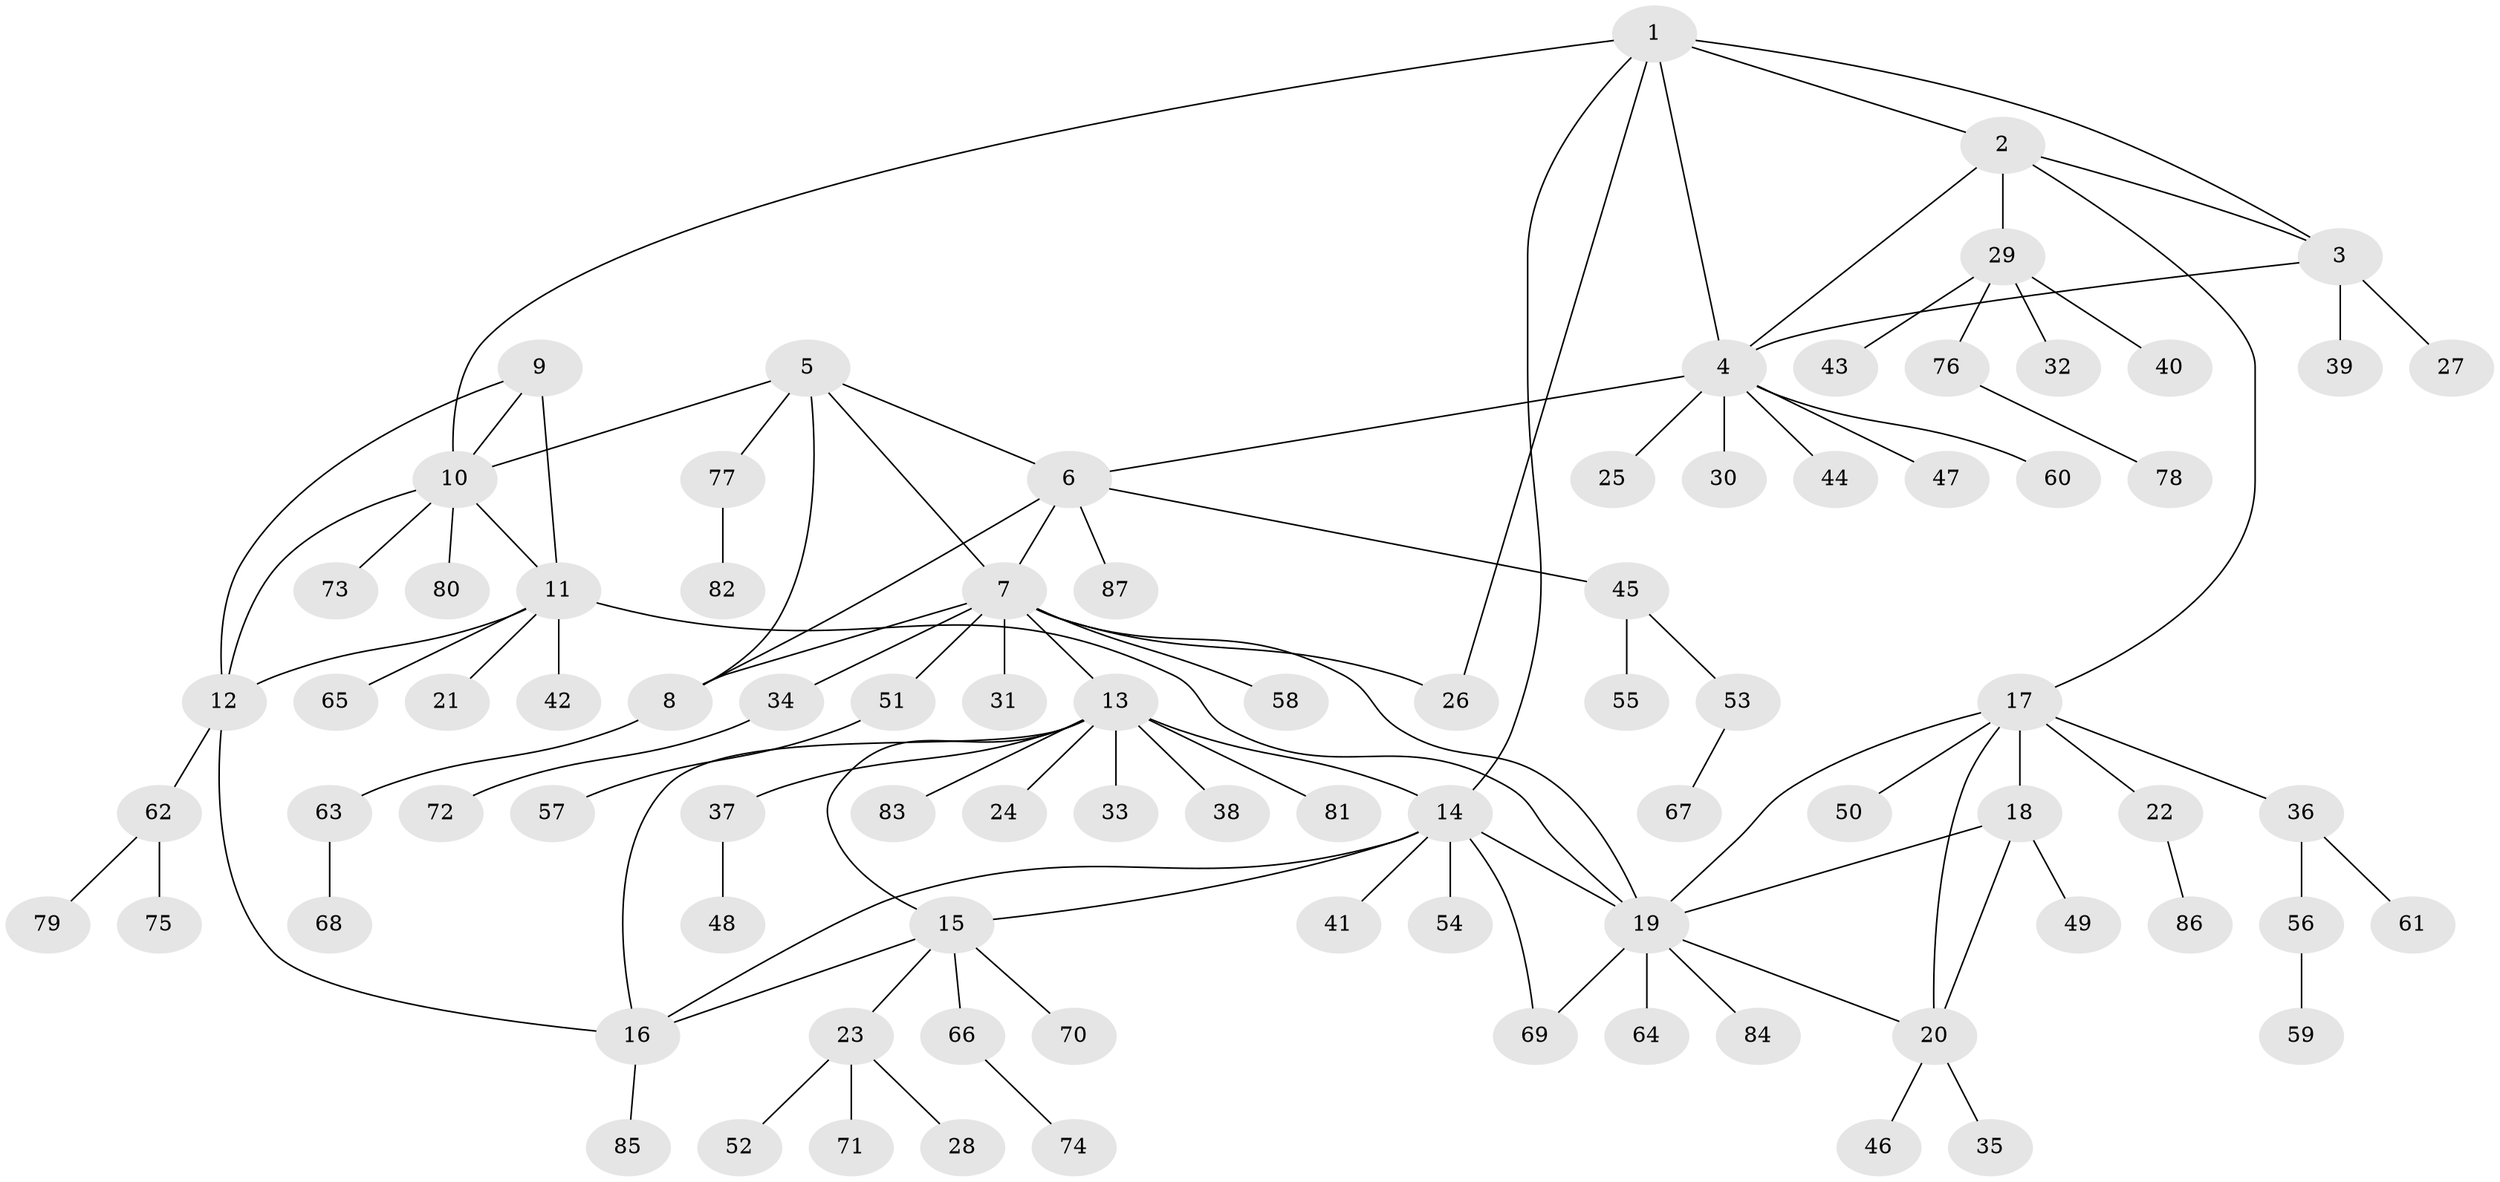 // Generated by graph-tools (version 1.1) at 2025/26/03/09/25 03:26:37]
// undirected, 87 vertices, 109 edges
graph export_dot {
graph [start="1"]
  node [color=gray90,style=filled];
  1;
  2;
  3;
  4;
  5;
  6;
  7;
  8;
  9;
  10;
  11;
  12;
  13;
  14;
  15;
  16;
  17;
  18;
  19;
  20;
  21;
  22;
  23;
  24;
  25;
  26;
  27;
  28;
  29;
  30;
  31;
  32;
  33;
  34;
  35;
  36;
  37;
  38;
  39;
  40;
  41;
  42;
  43;
  44;
  45;
  46;
  47;
  48;
  49;
  50;
  51;
  52;
  53;
  54;
  55;
  56;
  57;
  58;
  59;
  60;
  61;
  62;
  63;
  64;
  65;
  66;
  67;
  68;
  69;
  70;
  71;
  72;
  73;
  74;
  75;
  76;
  77;
  78;
  79;
  80;
  81;
  82;
  83;
  84;
  85;
  86;
  87;
  1 -- 2;
  1 -- 3;
  1 -- 4;
  1 -- 10;
  1 -- 14;
  1 -- 26;
  2 -- 3;
  2 -- 4;
  2 -- 17;
  2 -- 29;
  3 -- 4;
  3 -- 27;
  3 -- 39;
  4 -- 6;
  4 -- 25;
  4 -- 30;
  4 -- 44;
  4 -- 47;
  4 -- 60;
  5 -- 6;
  5 -- 7;
  5 -- 8;
  5 -- 10;
  5 -- 77;
  6 -- 7;
  6 -- 8;
  6 -- 45;
  6 -- 87;
  7 -- 8;
  7 -- 13;
  7 -- 19;
  7 -- 26;
  7 -- 31;
  7 -- 34;
  7 -- 51;
  7 -- 58;
  8 -- 63;
  9 -- 10;
  9 -- 11;
  9 -- 12;
  10 -- 11;
  10 -- 12;
  10 -- 73;
  10 -- 80;
  11 -- 12;
  11 -- 19;
  11 -- 21;
  11 -- 42;
  11 -- 65;
  12 -- 16;
  12 -- 62;
  13 -- 14;
  13 -- 15;
  13 -- 16;
  13 -- 24;
  13 -- 33;
  13 -- 37;
  13 -- 38;
  13 -- 81;
  13 -- 83;
  14 -- 15;
  14 -- 16;
  14 -- 19;
  14 -- 41;
  14 -- 54;
  14 -- 69;
  15 -- 16;
  15 -- 23;
  15 -- 66;
  15 -- 70;
  16 -- 85;
  17 -- 18;
  17 -- 19;
  17 -- 20;
  17 -- 22;
  17 -- 36;
  17 -- 50;
  18 -- 19;
  18 -- 20;
  18 -- 49;
  19 -- 20;
  19 -- 64;
  19 -- 69;
  19 -- 84;
  20 -- 35;
  20 -- 46;
  22 -- 86;
  23 -- 28;
  23 -- 52;
  23 -- 71;
  29 -- 32;
  29 -- 40;
  29 -- 43;
  29 -- 76;
  34 -- 72;
  36 -- 56;
  36 -- 61;
  37 -- 48;
  45 -- 53;
  45 -- 55;
  51 -- 57;
  53 -- 67;
  56 -- 59;
  62 -- 75;
  62 -- 79;
  63 -- 68;
  66 -- 74;
  76 -- 78;
  77 -- 82;
}
